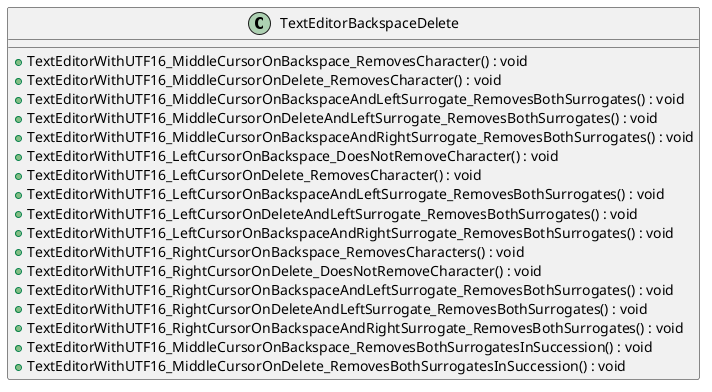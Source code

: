 @startuml
class TextEditorBackspaceDelete {
    + TextEditorWithUTF16_MiddleCursorOnBackspace_RemovesCharacter() : void
    + TextEditorWithUTF16_MiddleCursorOnDelete_RemovesCharacter() : void
    + TextEditorWithUTF16_MiddleCursorOnBackspaceAndLeftSurrogate_RemovesBothSurrogates() : void
    + TextEditorWithUTF16_MiddleCursorOnDeleteAndLeftSurrogate_RemovesBothSurrogates() : void
    + TextEditorWithUTF16_MiddleCursorOnBackspaceAndRightSurrogate_RemovesBothSurrogates() : void
    + TextEditorWithUTF16_LeftCursorOnBackspace_DoesNotRemoveCharacter() : void
    + TextEditorWithUTF16_LeftCursorOnDelete_RemovesCharacter() : void
    + TextEditorWithUTF16_LeftCursorOnBackspaceAndLeftSurrogate_RemovesBothSurrogates() : void
    + TextEditorWithUTF16_LeftCursorOnDeleteAndLeftSurrogate_RemovesBothSurrogates() : void
    + TextEditorWithUTF16_LeftCursorOnBackspaceAndRightSurrogate_RemovesBothSurrogates() : void
    + TextEditorWithUTF16_RightCursorOnBackspace_RemovesCharacters() : void
    + TextEditorWithUTF16_RightCursorOnDelete_DoesNotRemoveCharacter() : void
    + TextEditorWithUTF16_RightCursorOnBackspaceAndLeftSurrogate_RemovesBothSurrogates() : void
    + TextEditorWithUTF16_RightCursorOnDeleteAndLeftSurrogate_RemovesBothSurrogates() : void
    + TextEditorWithUTF16_RightCursorOnBackspaceAndRightSurrogate_RemovesBothSurrogates() : void
    + TextEditorWithUTF16_MiddleCursorOnBackspace_RemovesBothSurrogatesInSuccession() : void
    + TextEditorWithUTF16_MiddleCursorOnDelete_RemovesBothSurrogatesInSuccession() : void
}
@enduml
